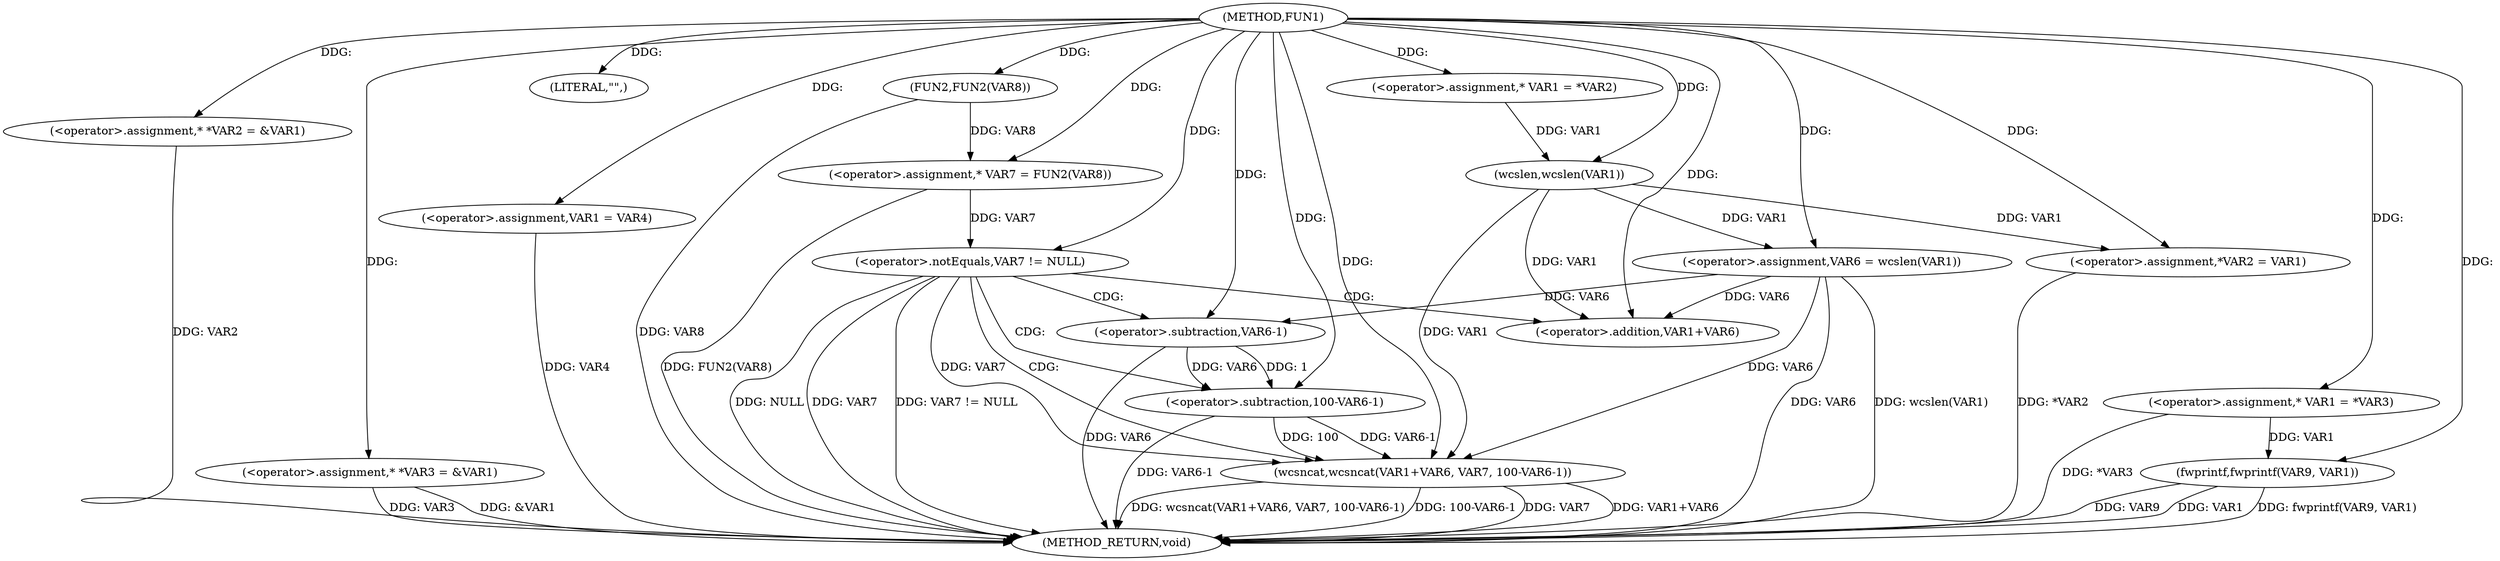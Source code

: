 digraph FUN1 {  
"1000100" [label = "(METHOD,FUN1)" ]
"1000162" [label = "(METHOD_RETURN,void)" ]
"1000104" [label = "(<operator>.assignment,* *VAR2 = &VAR1)" ]
"1000109" [label = "(<operator>.assignment,* *VAR3 = &VAR1)" ]
"1000113" [label = "(LITERAL,\"\",)" ]
"1000114" [label = "(<operator>.assignment,VAR1 = VAR4)" ]
"1000119" [label = "(<operator>.assignment,* VAR1 = *VAR2)" ]
"1000125" [label = "(<operator>.assignment,VAR6 = wcslen(VAR1))" ]
"1000127" [label = "(wcslen,wcslen(VAR1))" ]
"1000130" [label = "(<operator>.assignment,* VAR7 = FUN2(VAR8))" ]
"1000132" [label = "(FUN2,FUN2(VAR8))" ]
"1000135" [label = "(<operator>.notEquals,VAR7 != NULL)" ]
"1000139" [label = "(wcsncat,wcsncat(VAR1+VAR6, VAR7, 100-VAR6-1))" ]
"1000140" [label = "(<operator>.addition,VAR1+VAR6)" ]
"1000144" [label = "(<operator>.subtraction,100-VAR6-1)" ]
"1000146" [label = "(<operator>.subtraction,VAR6-1)" ]
"1000149" [label = "(<operator>.assignment,*VAR2 = VAR1)" ]
"1000155" [label = "(<operator>.assignment,* VAR1 = *VAR3)" ]
"1000159" [label = "(fwprintf,fwprintf(VAR9, VAR1))" ]
  "1000159" -> "1000162"  [ label = "DDG: fwprintf(VAR9, VAR1)"] 
  "1000155" -> "1000162"  [ label = "DDG: *VAR3"] 
  "1000104" -> "1000162"  [ label = "DDG: VAR2"] 
  "1000139" -> "1000162"  [ label = "DDG: VAR1+VAR6"] 
  "1000125" -> "1000162"  [ label = "DDG: wcslen(VAR1)"] 
  "1000132" -> "1000162"  [ label = "DDG: VAR8"] 
  "1000149" -> "1000162"  [ label = "DDG: *VAR2"] 
  "1000144" -> "1000162"  [ label = "DDG: VAR6-1"] 
  "1000125" -> "1000162"  [ label = "DDG: VAR6"] 
  "1000159" -> "1000162"  [ label = "DDG: VAR9"] 
  "1000130" -> "1000162"  [ label = "DDG: FUN2(VAR8)"] 
  "1000139" -> "1000162"  [ label = "DDG: wcsncat(VAR1+VAR6, VAR7, 100-VAR6-1)"] 
  "1000139" -> "1000162"  [ label = "DDG: 100-VAR6-1"] 
  "1000135" -> "1000162"  [ label = "DDG: VAR7 != NULL"] 
  "1000109" -> "1000162"  [ label = "DDG: VAR3"] 
  "1000139" -> "1000162"  [ label = "DDG: VAR7"] 
  "1000135" -> "1000162"  [ label = "DDG: VAR7"] 
  "1000146" -> "1000162"  [ label = "DDG: VAR6"] 
  "1000114" -> "1000162"  [ label = "DDG: VAR4"] 
  "1000109" -> "1000162"  [ label = "DDG: &VAR1"] 
  "1000159" -> "1000162"  [ label = "DDG: VAR1"] 
  "1000135" -> "1000162"  [ label = "DDG: NULL"] 
  "1000100" -> "1000104"  [ label = "DDG: "] 
  "1000100" -> "1000109"  [ label = "DDG: "] 
  "1000100" -> "1000113"  [ label = "DDG: "] 
  "1000100" -> "1000114"  [ label = "DDG: "] 
  "1000100" -> "1000119"  [ label = "DDG: "] 
  "1000127" -> "1000125"  [ label = "DDG: VAR1"] 
  "1000100" -> "1000125"  [ label = "DDG: "] 
  "1000119" -> "1000127"  [ label = "DDG: VAR1"] 
  "1000100" -> "1000127"  [ label = "DDG: "] 
  "1000132" -> "1000130"  [ label = "DDG: VAR8"] 
  "1000100" -> "1000130"  [ label = "DDG: "] 
  "1000100" -> "1000132"  [ label = "DDG: "] 
  "1000130" -> "1000135"  [ label = "DDG: VAR7"] 
  "1000100" -> "1000135"  [ label = "DDG: "] 
  "1000127" -> "1000139"  [ label = "DDG: VAR1"] 
  "1000100" -> "1000139"  [ label = "DDG: "] 
  "1000125" -> "1000139"  [ label = "DDG: VAR6"] 
  "1000127" -> "1000140"  [ label = "DDG: VAR1"] 
  "1000100" -> "1000140"  [ label = "DDG: "] 
  "1000125" -> "1000140"  [ label = "DDG: VAR6"] 
  "1000135" -> "1000139"  [ label = "DDG: VAR7"] 
  "1000144" -> "1000139"  [ label = "DDG: 100"] 
  "1000144" -> "1000139"  [ label = "DDG: VAR6-1"] 
  "1000100" -> "1000144"  [ label = "DDG: "] 
  "1000146" -> "1000144"  [ label = "DDG: VAR6"] 
  "1000146" -> "1000144"  [ label = "DDG: 1"] 
  "1000100" -> "1000146"  [ label = "DDG: "] 
  "1000125" -> "1000146"  [ label = "DDG: VAR6"] 
  "1000127" -> "1000149"  [ label = "DDG: VAR1"] 
  "1000100" -> "1000149"  [ label = "DDG: "] 
  "1000100" -> "1000155"  [ label = "DDG: "] 
  "1000100" -> "1000159"  [ label = "DDG: "] 
  "1000155" -> "1000159"  [ label = "DDG: VAR1"] 
  "1000135" -> "1000146"  [ label = "CDG: "] 
  "1000135" -> "1000144"  [ label = "CDG: "] 
  "1000135" -> "1000139"  [ label = "CDG: "] 
  "1000135" -> "1000140"  [ label = "CDG: "] 
}
